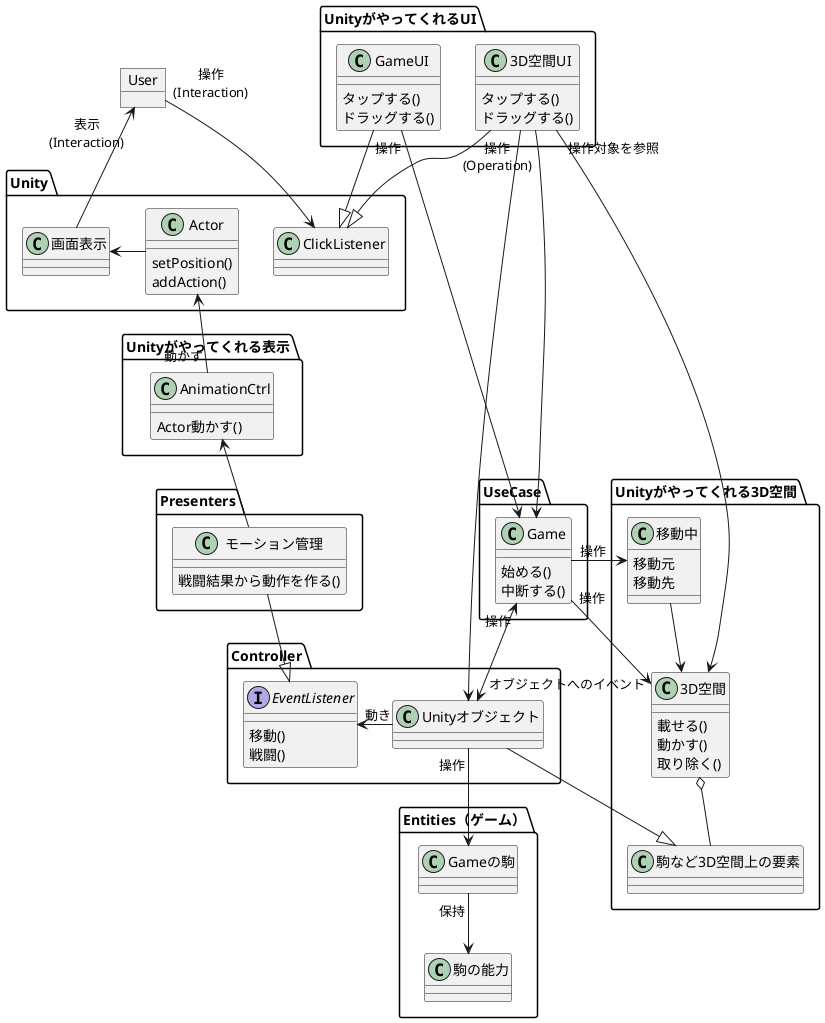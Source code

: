 @startuml

object User

package UseCase{
class Game{
始める()
中断する()
}
}

package UnityがやってくれるUI{
class 3D空間UI{
タップする()
ドラッグする()
}
class GameUI{
タップする()
ドラッグする()
}
}

package Unity{
Actor -> 画面表示
class ClickListener
class Actor{
setPosition()
addAction()
}
}

package Unityがやってくれる3D空間{
class 3D空間{
載せる()
動かす()
取り除く()
}
class 移動中{
移動元
移動先
}
class 駒など3D空間上の要素
}

package Entities（ゲーム）{
class Gameの駒
class 駒の能力
}

package Presenters{
class モーション管理{
戦闘結果から動作を作る()
}
}

package Unityがやってくれる表示{
class AnimationCtrl{
Actor動かす()
}
}

package Controller{
class Unityオブジェクト
interface EventListener{
移動()
戦闘()
}
}

User "操作\n(Interaction)" --> ClickListener
3D空間UI --|> ClickListener
GameUI --|> ClickListener
GameUI "操作"--> Game
3D空間UI "操作\n(Operation)"--> Game
3D空間UI "操作対象を参照"--> 3D空間
3D空間UI --> "オブジェクトへのイベント" Unityオブジェクト
移動中 --> 3D空間
Game  "操作"--> 3D空間
Game  "操作"<--> Unityオブジェクト
Unityオブジェクト  "操作"--> Gameの駒
Game  "操作"-right-> 移動中
3D空間 o-- 駒など3D空間上の要素
Unityオブジェクト --|> 駒など3D空間上の要素
Unityオブジェクト "動き"-left-> EventListener
Gameの駒 "保持"--> 駒の能力
モーション管理 --|> EventListener
AnimationCtrl <-- モーション管理
AnimationCtrl "動かす"-up-> Actor
画面表示  -up->"表示\n(Interaction)" User
@enduml
